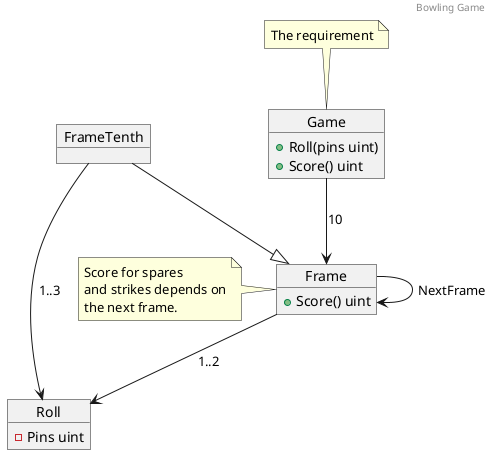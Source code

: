 @startuml
header
Bowling Game
endheader

object Game {
	+Roll(pins uint)
	+Score() uint
}
note top of Game
	The requirement
end note

object Frame {
	+Score() uint
}

Game --> Frame:10

object Roll {
	-Pins uint
}

Frame --> Roll:1..2

Frame --> Frame:NextFrame
note left of Frame
	Score for spares
	and strikes depends on
	the next frame.
end note

object FrameTenth {
}

FrameTenth --|> Frame
FrameTenth --> Roll:1..3

@enduml
